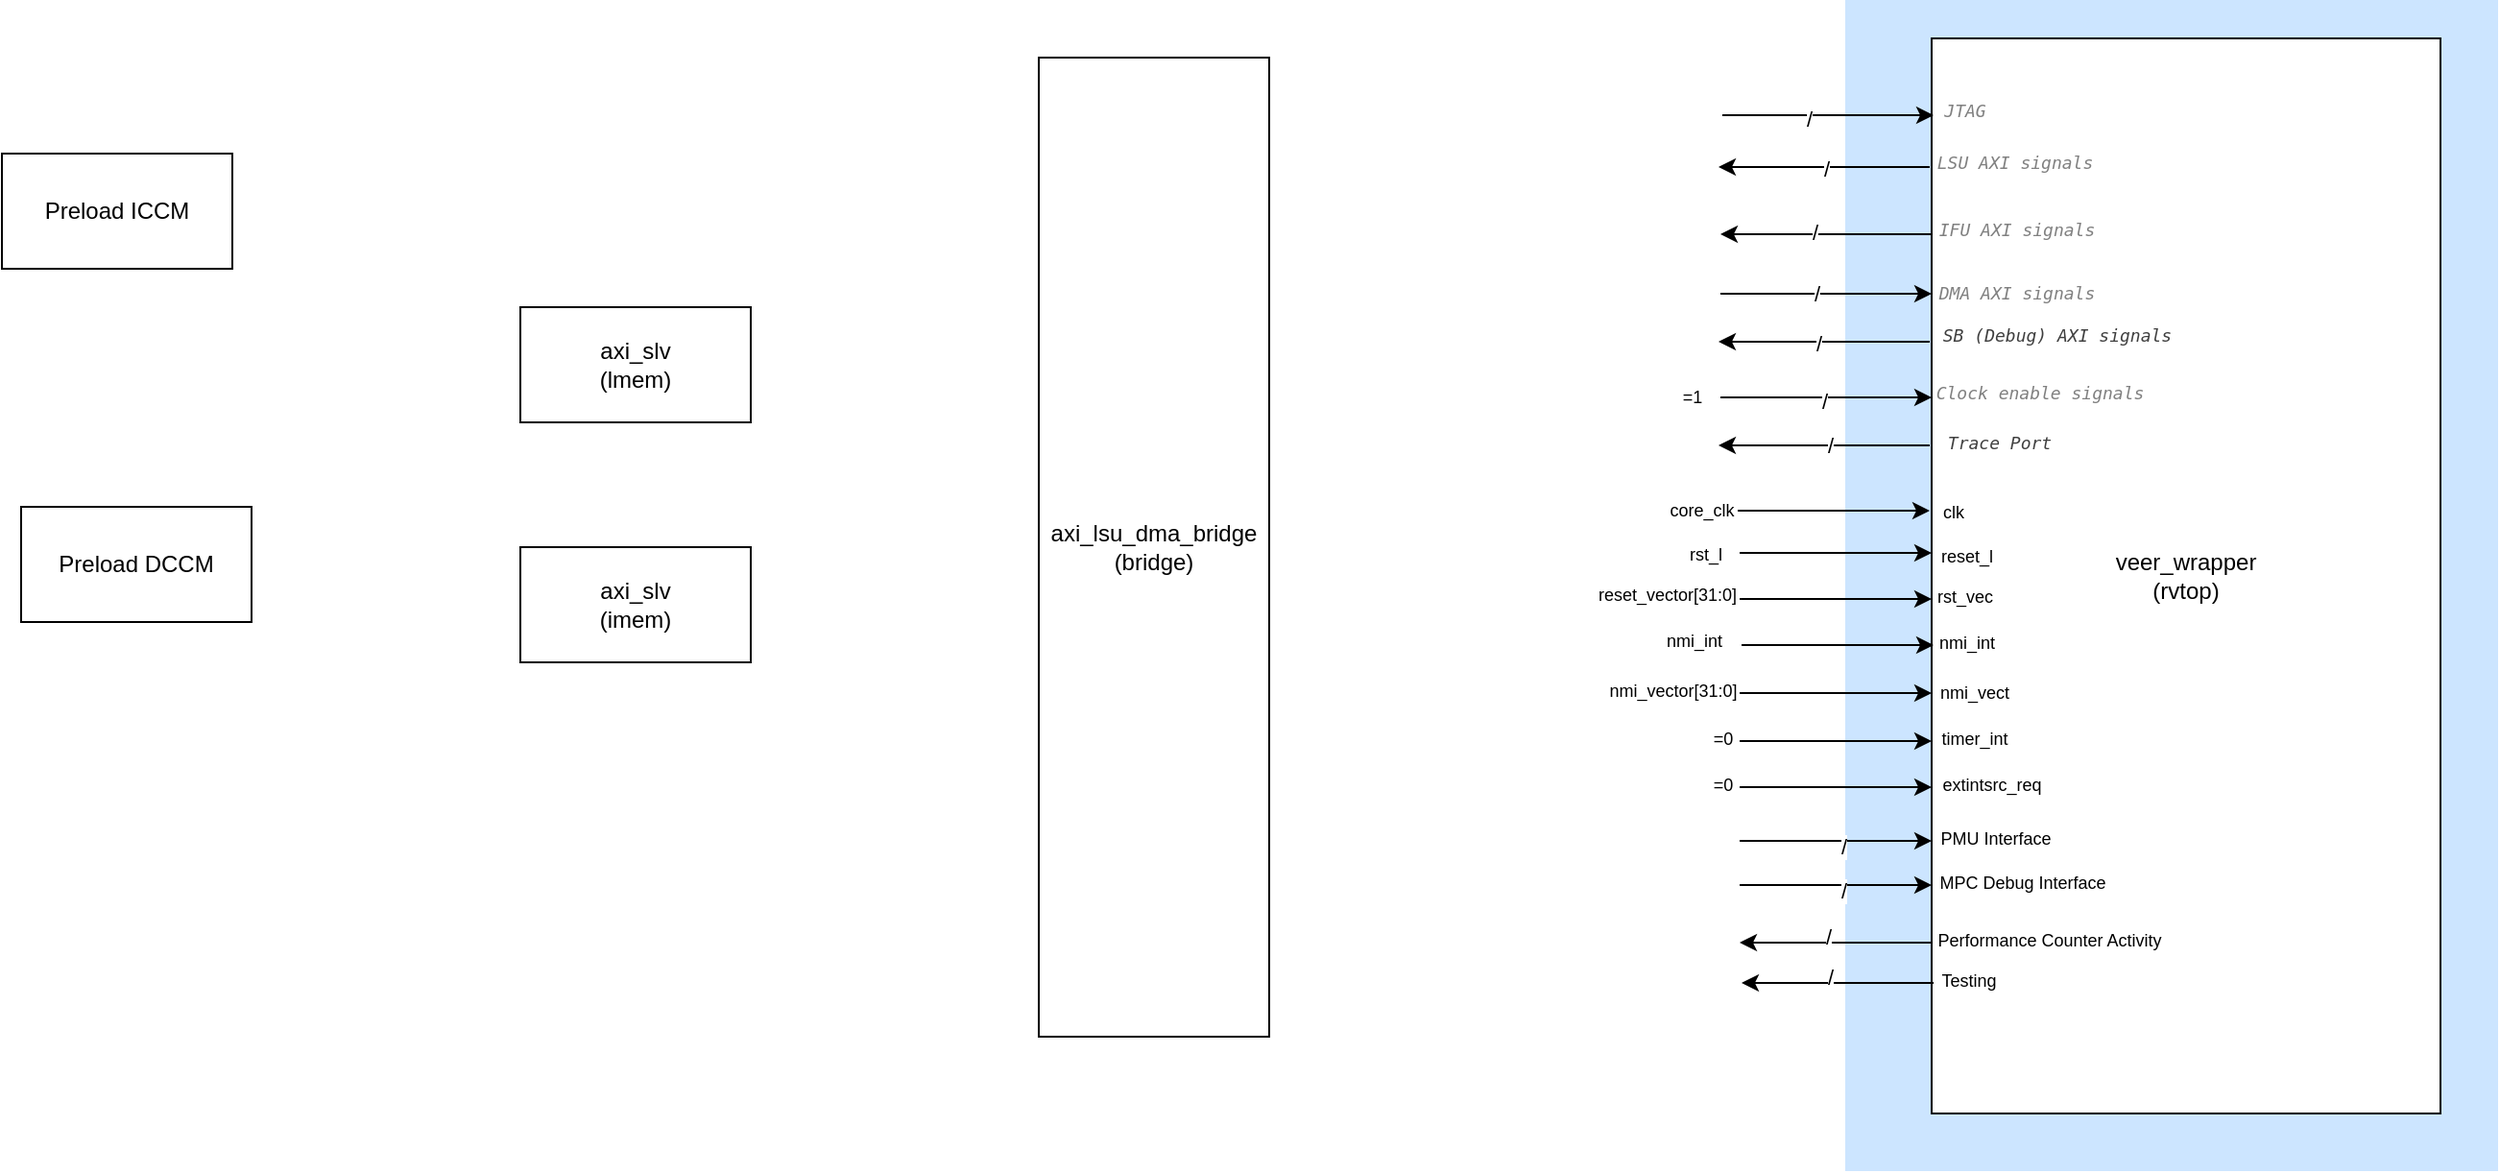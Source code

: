 <mxfile>
    <diagram id="nt68YbS16cfVSnMFpd4P" name="tb_top">
        <mxGraphModel dx="1628" dy="515" grid="1" gridSize="10" guides="1" tooltips="1" connect="1" arrows="1" fold="1" page="1" pageScale="1" pageWidth="850" pageHeight="1100" math="0" shadow="0">
            <root>
                <mxCell id="0"/>
                <mxCell id="1" parent="0"/>
                <mxCell id="70" value="" style="whiteSpace=wrap;html=1;strokeColor=none;fillColor=#CCE5FF;" parent="1" vertex="1">
                    <mxGeometry x="320" y="80" width="340" height="610" as="geometry"/>
                </mxCell>
                <mxCell id="2" value="veer_wrapper&lt;div&gt;(rvtop)&lt;/div&gt;" style="whiteSpace=wrap;html=1;" parent="1" vertex="1">
                    <mxGeometry x="365" y="100" width="265" height="560" as="geometry"/>
                </mxCell>
                <mxCell id="5" value="" style="edgeStyle=none;orthogonalLoop=1;jettySize=auto;html=1;" parent="1" edge="1">
                    <mxGeometry width="100" relative="1" as="geometry">
                        <mxPoint x="364" y="167" as="sourcePoint"/>
                        <mxPoint x="254" y="167" as="targetPoint"/>
                        <Array as="points"/>
                    </mxGeometry>
                </mxCell>
                <mxCell id="52" value="/" style="edgeLabel;html=1;align=center;verticalAlign=middle;resizable=0;points=[];" parent="5" vertex="1" connectable="0">
                    <mxGeometry x="-0.008" y="1" relative="1" as="geometry">
                        <mxPoint as="offset"/>
                    </mxGeometry>
                </mxCell>
                <mxCell id="6" value="&lt;div style=&quot;color: rgb(36, 41, 46); background-color: rgb(255, 255, 255); font-family: &amp;quot;Droid Sans Mono&amp;quot;, &amp;quot;monospace&amp;quot;, monospace; line-height: 19px; white-space-collapse: preserve;&quot;&gt;&lt;span style=&quot;color: rgb(128, 128, 128); font-style: italic;&quot;&gt;&lt;font style=&quot;font-size: 9px;&quot;&gt;LSU AXI signals&lt;/font&gt;&lt;/span&gt;&lt;/div&gt;" style="text;html=1;align=center;verticalAlign=middle;resizable=0;points=[];autosize=1;strokeColor=none;fillColor=none;" parent="1" vertex="1">
                    <mxGeometry x="358" y="149" width="100" height="30" as="geometry"/>
                </mxCell>
                <mxCell id="8" value="" style="edgeStyle=none;orthogonalLoop=1;jettySize=auto;html=1;" parent="1" edge="1">
                    <mxGeometry width="100" relative="1" as="geometry">
                        <mxPoint x="365" y="202" as="sourcePoint"/>
                        <mxPoint x="255" y="202" as="targetPoint"/>
                        <Array as="points"/>
                    </mxGeometry>
                </mxCell>
                <mxCell id="53" value="/" style="edgeLabel;html=1;align=center;verticalAlign=middle;resizable=0;points=[];" parent="8" vertex="1" connectable="0">
                    <mxGeometry x="0.11" y="-1" relative="1" as="geometry">
                        <mxPoint as="offset"/>
                    </mxGeometry>
                </mxCell>
                <mxCell id="9" value="&lt;div style=&quot;color: rgb(36, 41, 46); background-color: rgb(255, 255, 255); font-family: &amp;quot;Droid Sans Mono&amp;quot;, &amp;quot;monospace&amp;quot;, monospace; line-height: 19px; white-space-collapse: preserve;&quot;&gt;&lt;span style=&quot;color: rgb(128, 128, 128); font-style: italic;&quot;&gt;&lt;font style=&quot;font-size: 9px;&quot;&gt;IFU AXI signals&lt;/font&gt;&lt;/span&gt;&lt;/div&gt;" style="text;html=1;align=center;verticalAlign=middle;resizable=0;points=[];autosize=1;strokeColor=none;fillColor=none;" parent="1" vertex="1">
                    <mxGeometry x="359" y="184" width="100" height="30" as="geometry"/>
                </mxCell>
                <mxCell id="10" value="" style="edgeStyle=none;orthogonalLoop=1;jettySize=auto;html=1;" parent="1" edge="1">
                    <mxGeometry width="100" relative="1" as="geometry">
                        <mxPoint x="255" y="233" as="sourcePoint"/>
                        <mxPoint x="365" y="233" as="targetPoint"/>
                        <Array as="points"/>
                    </mxGeometry>
                </mxCell>
                <mxCell id="54" value="/" style="edgeLabel;html=1;align=center;verticalAlign=middle;resizable=0;points=[];" parent="10" vertex="1" connectable="0">
                    <mxGeometry x="-0.098" relative="1" as="geometry">
                        <mxPoint as="offset"/>
                    </mxGeometry>
                </mxCell>
                <mxCell id="11" value="&lt;div style=&quot;color: rgb(36, 41, 46); background-color: rgb(255, 255, 255); font-family: &amp;quot;Droid Sans Mono&amp;quot;, &amp;quot;monospace&amp;quot;, monospace; line-height: 19px; white-space-collapse: preserve;&quot;&gt;&lt;span style=&quot;color: rgb(128, 128, 128); font-style: italic;&quot;&gt;&lt;font style=&quot;font-size: 9px;&quot;&gt;DMA AXI signals&lt;/font&gt;&lt;/span&gt;&lt;/div&gt;" style="text;html=1;align=center;verticalAlign=middle;resizable=0;points=[];autosize=1;strokeColor=none;fillColor=none;" parent="1" vertex="1">
                    <mxGeometry x="359" y="217" width="100" height="30" as="geometry"/>
                </mxCell>
                <mxCell id="12" value="" style="edgeStyle=none;orthogonalLoop=1;jettySize=auto;html=1;" parent="1" edge="1">
                    <mxGeometry width="100" relative="1" as="geometry">
                        <mxPoint x="364" y="258" as="sourcePoint"/>
                        <mxPoint x="254" y="258" as="targetPoint"/>
                        <Array as="points"/>
                    </mxGeometry>
                </mxCell>
                <mxCell id="55" value="/" style="edgeLabel;html=1;align=center;verticalAlign=middle;resizable=0;points=[];" parent="12" vertex="1" connectable="0">
                    <mxGeometry x="0.067" y="1" relative="1" as="geometry">
                        <mxPoint as="offset"/>
                    </mxGeometry>
                </mxCell>
                <mxCell id="13" value="&lt;div style=&quot;color: rgb(36, 41, 46); background-color: rgb(255, 255, 255); font-family: &amp;quot;Droid Sans Mono&amp;quot;, &amp;quot;monospace&amp;quot;, monospace; line-height: 19px; white-space-collapse: preserve;&quot;&gt;&lt;span style=&quot;color: rgb(63, 63, 63); font-size: 9px; font-style: italic;&quot;&gt;SB (Debug) AXI signals&lt;/span&gt;&lt;/div&gt;" style="text;html=1;align=center;verticalAlign=middle;resizable=0;points=[];autosize=1;strokeColor=none;fillColor=none;" parent="1" vertex="1">
                    <mxGeometry x="360" y="239" width="140" height="30" as="geometry"/>
                </mxCell>
                <mxCell id="14" value="" style="edgeStyle=none;orthogonalLoop=1;jettySize=auto;html=1;" parent="1" edge="1">
                    <mxGeometry width="100" relative="1" as="geometry">
                        <mxPoint x="264" y="346" as="sourcePoint"/>
                        <mxPoint x="364" y="346" as="targetPoint"/>
                        <Array as="points"/>
                    </mxGeometry>
                </mxCell>
                <mxCell id="15" value="&lt;font style=&quot;font-size: 9px;&quot;&gt;clk&lt;/font&gt;" style="text;html=1;align=center;verticalAlign=middle;resizable=0;points=[];autosize=1;strokeColor=none;fillColor=none;" parent="1" vertex="1">
                    <mxGeometry x="361" y="331" width="30" height="30" as="geometry"/>
                </mxCell>
                <mxCell id="20" value="" style="edgeStyle=none;orthogonalLoop=1;jettySize=auto;html=1;" parent="1" edge="1">
                    <mxGeometry width="100" relative="1" as="geometry">
                        <mxPoint x="265" y="368" as="sourcePoint"/>
                        <mxPoint x="365" y="368" as="targetPoint"/>
                        <Array as="points"/>
                    </mxGeometry>
                </mxCell>
                <mxCell id="21" value="&lt;font style=&quot;font-size: 9px;&quot;&gt;reset_l&lt;/font&gt;" style="text;html=1;align=center;verticalAlign=middle;resizable=0;points=[];autosize=1;strokeColor=none;fillColor=none;" parent="1" vertex="1">
                    <mxGeometry x="358" y="354" width="50" height="30" as="geometry"/>
                </mxCell>
                <mxCell id="22" value="" style="edgeStyle=none;orthogonalLoop=1;jettySize=auto;html=1;" parent="1" edge="1">
                    <mxGeometry width="100" relative="1" as="geometry">
                        <mxPoint x="265" y="392" as="sourcePoint"/>
                        <mxPoint x="365" y="392" as="targetPoint"/>
                        <Array as="points"/>
                    </mxGeometry>
                </mxCell>
                <mxCell id="23" value="&lt;font style=&quot;font-size: 9px;&quot;&gt;rst_vec&lt;/font&gt;" style="text;html=1;align=center;verticalAlign=middle;resizable=0;points=[];autosize=1;strokeColor=none;fillColor=none;" parent="1" vertex="1">
                    <mxGeometry x="357" y="375" width="50" height="30" as="geometry"/>
                </mxCell>
                <mxCell id="24" value="" style="edgeStyle=none;orthogonalLoop=1;jettySize=auto;html=1;" parent="1" edge="1">
                    <mxGeometry width="100" relative="1" as="geometry">
                        <mxPoint x="266" y="416" as="sourcePoint"/>
                        <mxPoint x="366" y="416" as="targetPoint"/>
                        <Array as="points"/>
                    </mxGeometry>
                </mxCell>
                <mxCell id="25" value="&lt;font style=&quot;font-size: 9px;&quot;&gt;nmi_int&lt;/font&gt;" style="text;html=1;align=center;verticalAlign=middle;resizable=0;points=[];autosize=1;strokeColor=none;fillColor=none;" parent="1" vertex="1">
                    <mxGeometry x="358" y="399" width="50" height="30" as="geometry"/>
                </mxCell>
                <mxCell id="26" value="" style="edgeStyle=none;orthogonalLoop=1;jettySize=auto;html=1;" parent="1" edge="1">
                    <mxGeometry width="100" relative="1" as="geometry">
                        <mxPoint x="265" y="441" as="sourcePoint"/>
                        <mxPoint x="365" y="441" as="targetPoint"/>
                        <Array as="points"/>
                    </mxGeometry>
                </mxCell>
                <mxCell id="27" value="&lt;font style=&quot;font-size: 9px;&quot;&gt;nmi_vect&lt;/font&gt;" style="text;html=1;align=center;verticalAlign=middle;resizable=0;points=[];autosize=1;strokeColor=none;fillColor=none;" parent="1" vertex="1">
                    <mxGeometry x="357" y="425" width="60" height="30" as="geometry"/>
                </mxCell>
                <mxCell id="31" value="&lt;font style=&quot;font-size: 9px;&quot;&gt;core_clk&lt;/font&gt;" style="text;html=1;align=center;verticalAlign=middle;resizable=0;points=[];autosize=1;strokeColor=none;fillColor=none;" parent="1" vertex="1">
                    <mxGeometry x="215" y="330" width="60" height="30" as="geometry"/>
                </mxCell>
                <mxCell id="32" value="&lt;font style=&quot;font-size: 9px;&quot;&gt;rst_l&lt;/font&gt;" style="text;html=1;align=center;verticalAlign=middle;resizable=0;points=[];autosize=1;strokeColor=none;fillColor=none;" parent="1" vertex="1">
                    <mxGeometry x="227" y="353" width="40" height="30" as="geometry"/>
                </mxCell>
                <mxCell id="33" value="&lt;font style=&quot;font-size: 9px;&quot;&gt;reset_vector[31:0]&lt;/font&gt;" style="text;html=1;align=center;verticalAlign=middle;resizable=0;points=[];autosize=1;strokeColor=none;fillColor=none;" parent="1" vertex="1">
                    <mxGeometry x="177" y="374" width="100" height="30" as="geometry"/>
                </mxCell>
                <mxCell id="34" value="&lt;font style=&quot;font-size: 9px;&quot;&gt;nmi_int&lt;/font&gt;" style="text;html=1;align=center;verticalAlign=middle;resizable=0;points=[];autosize=1;strokeColor=none;fillColor=none;" parent="1" vertex="1">
                    <mxGeometry x="216" y="398" width="50" height="30" as="geometry"/>
                </mxCell>
                <mxCell id="35" value="&lt;font style=&quot;font-size: 9px;&quot;&gt;nmi_vector[31:0]&lt;/font&gt;" style="text;html=1;align=center;verticalAlign=middle;resizable=0;points=[];autosize=1;strokeColor=none;fillColor=none;" parent="1" vertex="1">
                    <mxGeometry x="185" y="424" width="90" height="30" as="geometry"/>
                </mxCell>
                <mxCell id="37" value="" style="edgeStyle=none;orthogonalLoop=1;jettySize=auto;html=1;" parent="1" edge="1">
                    <mxGeometry width="100" relative="1" as="geometry">
                        <mxPoint x="256" y="140" as="sourcePoint"/>
                        <mxPoint x="366" y="140" as="targetPoint"/>
                        <Array as="points"/>
                    </mxGeometry>
                </mxCell>
                <mxCell id="51" value="/" style="edgeLabel;html=1;align=center;verticalAlign=middle;resizable=0;points=[];" parent="37" vertex="1" connectable="0">
                    <mxGeometry x="-0.179" y="-2" relative="1" as="geometry">
                        <mxPoint as="offset"/>
                    </mxGeometry>
                </mxCell>
                <mxCell id="38" value="&lt;div style=&quot;color: rgb(36, 41, 46); background-color: rgb(255, 255, 255); font-family: &amp;quot;Droid Sans Mono&amp;quot;, &amp;quot;monospace&amp;quot;, monospace; line-height: 19px; white-space-collapse: preserve;&quot;&gt;&lt;span style=&quot;color: rgb(128, 128, 128); font-style: italic;&quot;&gt;&lt;font style=&quot;font-size: 9px;&quot;&gt;JTAG&lt;/font&gt;&lt;/span&gt;&lt;/div&gt;" style="text;html=1;align=center;verticalAlign=middle;resizable=0;points=[];autosize=1;strokeColor=none;fillColor=none;" parent="1" vertex="1">
                    <mxGeometry x="357" y="122" width="50" height="30" as="geometry"/>
                </mxCell>
                <mxCell id="39" value="" style="edgeStyle=none;orthogonalLoop=1;jettySize=auto;html=1;" parent="1" edge="1">
                    <mxGeometry width="100" relative="1" as="geometry">
                        <mxPoint x="255" y="287" as="sourcePoint"/>
                        <mxPoint x="365" y="287" as="targetPoint"/>
                        <Array as="points"/>
                    </mxGeometry>
                </mxCell>
                <mxCell id="56" value="/" style="edgeLabel;html=1;align=center;verticalAlign=middle;resizable=0;points=[];" parent="39" vertex="1" connectable="0">
                    <mxGeometry x="-0.023" y="-2" relative="1" as="geometry">
                        <mxPoint as="offset"/>
                    </mxGeometry>
                </mxCell>
                <mxCell id="40" value="&lt;div style=&quot;color: rgb(36, 41, 46); background-color: rgb(255, 255, 255); font-family: &amp;quot;Droid Sans Mono&amp;quot;, &amp;quot;monospace&amp;quot;, monospace; line-height: 19px; white-space-collapse: preserve;&quot;&gt;&lt;span style=&quot;color: rgb(128, 128, 128); font-style: italic;&quot;&gt;&lt;font style=&quot;font-size: 9px;&quot;&gt;Clock enable signals&lt;/font&gt;&lt;/span&gt;&lt;/div&gt;" style="text;html=1;align=center;verticalAlign=middle;resizable=0;points=[];autosize=1;strokeColor=none;fillColor=none;" parent="1" vertex="1">
                    <mxGeometry x="356" y="269" width="130" height="30" as="geometry"/>
                </mxCell>
                <mxCell id="41" value="&lt;font style=&quot;font-size: 9px;&quot;&gt;=1&lt;/font&gt;" style="text;html=1;align=center;verticalAlign=middle;resizable=0;points=[];autosize=1;strokeColor=none;fillColor=none;" parent="1" vertex="1">
                    <mxGeometry x="225" y="271" width="30" height="30" as="geometry"/>
                </mxCell>
                <mxCell id="42" value="" style="edgeStyle=none;orthogonalLoop=1;jettySize=auto;html=1;" parent="1" edge="1">
                    <mxGeometry width="100" relative="1" as="geometry">
                        <mxPoint x="265" y="466" as="sourcePoint"/>
                        <mxPoint x="365" y="466" as="targetPoint"/>
                        <Array as="points"/>
                    </mxGeometry>
                </mxCell>
                <mxCell id="43" value="&lt;font style=&quot;font-size: 9px;&quot;&gt;timer_int&lt;/font&gt;" style="text;html=1;align=center;verticalAlign=middle;resizable=0;points=[];autosize=1;strokeColor=none;fillColor=none;" parent="1" vertex="1">
                    <mxGeometry x="357" y="449" width="60" height="30" as="geometry"/>
                </mxCell>
                <mxCell id="44" value="&lt;font style=&quot;font-size: 9px;&quot;&gt;=0&lt;/font&gt;" style="text;html=1;align=center;verticalAlign=middle;resizable=0;points=[];autosize=1;strokeColor=none;fillColor=none;" parent="1" vertex="1">
                    <mxGeometry x="241" y="449" width="30" height="30" as="geometry"/>
                </mxCell>
                <mxCell id="45" value="" style="edgeStyle=none;orthogonalLoop=1;jettySize=auto;html=1;" parent="1" edge="1">
                    <mxGeometry width="100" relative="1" as="geometry">
                        <mxPoint x="265" y="490" as="sourcePoint"/>
                        <mxPoint x="365" y="490" as="targetPoint"/>
                        <Array as="points"/>
                    </mxGeometry>
                </mxCell>
                <mxCell id="46" value="&lt;font style=&quot;font-size: 9px;&quot;&gt;extintsrc_req&lt;/font&gt;" style="text;html=1;align=center;verticalAlign=middle;resizable=0;points=[];autosize=1;strokeColor=none;fillColor=none;" parent="1" vertex="1">
                    <mxGeometry x="356" y="473" width="80" height="30" as="geometry"/>
                </mxCell>
                <mxCell id="47" value="&lt;font style=&quot;font-size: 9px;&quot;&gt;=0&lt;/font&gt;" style="text;html=1;align=center;verticalAlign=middle;resizable=0;points=[];autosize=1;strokeColor=none;fillColor=none;" parent="1" vertex="1">
                    <mxGeometry x="241" y="473" width="30" height="30" as="geometry"/>
                </mxCell>
                <mxCell id="49" value="" style="edgeStyle=none;orthogonalLoop=1;jettySize=auto;html=1;" parent="1" edge="1">
                    <mxGeometry width="100" relative="1" as="geometry">
                        <mxPoint x="364" y="312" as="sourcePoint"/>
                        <mxPoint x="254" y="312" as="targetPoint"/>
                        <Array as="points"/>
                    </mxGeometry>
                </mxCell>
                <mxCell id="57" value="/" style="edgeLabel;html=1;align=center;verticalAlign=middle;resizable=0;points=[];" parent="49" vertex="1" connectable="0">
                    <mxGeometry x="-0.058" relative="1" as="geometry">
                        <mxPoint as="offset"/>
                    </mxGeometry>
                </mxCell>
                <mxCell id="50" value="&lt;div style=&quot;color: rgb(36, 41, 46); background-color: rgb(255, 255, 255); font-family: &amp;quot;Droid Sans Mono&amp;quot;, &amp;quot;monospace&amp;quot;, monospace; line-height: 19px; white-space-collapse: preserve;&quot;&gt;&lt;span style=&quot;color: rgb(63, 63, 63); font-size: 9px; font-style: italic;&quot;&gt;Trace Port&lt;/span&gt;&lt;/div&gt;" style="text;html=1;align=center;verticalAlign=middle;resizable=0;points=[];autosize=1;strokeColor=none;fillColor=none;" parent="1" vertex="1">
                    <mxGeometry x="360" y="295" width="80" height="30" as="geometry"/>
                </mxCell>
                <mxCell id="58" value="" style="edgeStyle=none;orthogonalLoop=1;jettySize=auto;html=1;" parent="1" edge="1">
                    <mxGeometry width="100" relative="1" as="geometry">
                        <mxPoint x="265" y="541" as="sourcePoint"/>
                        <mxPoint x="365" y="541" as="targetPoint"/>
                        <Array as="points"/>
                    </mxGeometry>
                </mxCell>
                <mxCell id="60" value="/" style="edgeLabel;html=1;align=center;verticalAlign=middle;resizable=0;points=[];" parent="58" vertex="1" connectable="0">
                    <mxGeometry x="0.082" y="-3" relative="1" as="geometry">
                        <mxPoint as="offset"/>
                    </mxGeometry>
                </mxCell>
                <mxCell id="59" value="&lt;font style=&quot;font-size: 9px;&quot;&gt;MPC Debug Interface&lt;/font&gt;" style="text;html=1;align=center;verticalAlign=middle;resizable=0;points=[];autosize=1;strokeColor=none;fillColor=none;" parent="1" vertex="1">
                    <mxGeometry x="357" y="524" width="110" height="30" as="geometry"/>
                </mxCell>
                <mxCell id="61" value="" style="edgeStyle=none;orthogonalLoop=1;jettySize=auto;html=1;" parent="1" edge="1">
                    <mxGeometry width="100" relative="1" as="geometry">
                        <mxPoint x="265" y="518" as="sourcePoint"/>
                        <mxPoint x="365" y="518" as="targetPoint"/>
                        <Array as="points"/>
                    </mxGeometry>
                </mxCell>
                <mxCell id="62" value="/" style="edgeLabel;html=1;align=center;verticalAlign=middle;resizable=0;points=[];" parent="61" vertex="1" connectable="0">
                    <mxGeometry x="0.082" y="-3" relative="1" as="geometry">
                        <mxPoint as="offset"/>
                    </mxGeometry>
                </mxCell>
                <mxCell id="63" value="&lt;font style=&quot;font-size: 9px;&quot;&gt;PMU Interface&lt;/font&gt;" style="text;html=1;align=center;verticalAlign=middle;resizable=0;points=[];autosize=1;strokeColor=none;fillColor=none;" parent="1" vertex="1">
                    <mxGeometry x="358" y="501" width="80" height="30" as="geometry"/>
                </mxCell>
                <mxCell id="64" value="" style="edgeStyle=none;orthogonalLoop=1;jettySize=auto;html=1;" parent="1" edge="1">
                    <mxGeometry width="100" relative="1" as="geometry">
                        <mxPoint x="365" y="571" as="sourcePoint"/>
                        <mxPoint x="265" y="571" as="targetPoint"/>
                        <Array as="points"/>
                    </mxGeometry>
                </mxCell>
                <mxCell id="65" value="/" style="edgeLabel;html=1;align=center;verticalAlign=middle;resizable=0;points=[];" parent="64" vertex="1" connectable="0">
                    <mxGeometry x="0.082" y="-3" relative="1" as="geometry">
                        <mxPoint as="offset"/>
                    </mxGeometry>
                </mxCell>
                <mxCell id="66" value="&lt;font style=&quot;font-size: 9px;&quot;&gt;Performance Counter Activity&lt;/font&gt;" style="text;html=1;align=center;verticalAlign=middle;resizable=0;points=[];autosize=1;strokeColor=none;fillColor=none;" parent="1" vertex="1">
                    <mxGeometry x="356" y="554" width="140" height="30" as="geometry"/>
                </mxCell>
                <mxCell id="67" value="" style="edgeStyle=none;orthogonalLoop=1;jettySize=auto;html=1;" parent="1" edge="1">
                    <mxGeometry width="100" relative="1" as="geometry">
                        <mxPoint x="366" y="592" as="sourcePoint"/>
                        <mxPoint x="266" y="592" as="targetPoint"/>
                        <Array as="points"/>
                    </mxGeometry>
                </mxCell>
                <mxCell id="68" value="/" style="edgeLabel;html=1;align=center;verticalAlign=middle;resizable=0;points=[];" parent="67" vertex="1" connectable="0">
                    <mxGeometry x="0.082" y="-3" relative="1" as="geometry">
                        <mxPoint as="offset"/>
                    </mxGeometry>
                </mxCell>
                <mxCell id="69" value="&lt;font style=&quot;font-size: 9px;&quot;&gt;Testing&lt;/font&gt;" style="text;html=1;align=center;verticalAlign=middle;resizable=0;points=[];autosize=1;strokeColor=none;fillColor=none;" parent="1" vertex="1">
                    <mxGeometry x="359" y="575" width="50" height="30" as="geometry"/>
                </mxCell>
                <mxCell id="71" value="axi_lsu_dma_bridge&lt;div&gt;(bridge)&lt;/div&gt;" style="whiteSpace=wrap;html=1;" vertex="1" parent="1">
                    <mxGeometry x="-100" y="110" width="120" height="510" as="geometry"/>
                </mxCell>
                <mxCell id="75" value="&lt;span style=&quot;color: rgb(0, 0, 0); text-wrap-mode: nowrap;&quot;&gt;axi_slv&lt;/span&gt;&lt;div style=&quot;text-wrap-mode: nowrap;&quot;&gt;(lmem)&lt;/div&gt;" style="whiteSpace=wrap;html=1;" vertex="1" parent="1">
                    <mxGeometry x="-370" y="240" width="120" height="60" as="geometry"/>
                </mxCell>
                <mxCell id="76" value="&lt;span style=&quot;color: rgb(0, 0, 0); text-wrap-mode: nowrap;&quot;&gt;axi_slv&lt;/span&gt;&lt;div style=&quot;text-wrap-mode: nowrap;&quot;&gt;(imem)&lt;/div&gt;" style="whiteSpace=wrap;html=1;" vertex="1" parent="1">
                    <mxGeometry x="-370" y="365" width="120" height="60" as="geometry"/>
                </mxCell>
                <mxCell id="77" value="&lt;span style=&quot;text-wrap-mode: nowrap;&quot;&gt;Preload ICCM&lt;/span&gt;" style="whiteSpace=wrap;html=1;" vertex="1" parent="1">
                    <mxGeometry x="-640" y="160" width="120" height="60" as="geometry"/>
                </mxCell>
                <mxCell id="78" value="&lt;span style=&quot;text-wrap-mode: nowrap;&quot;&gt;Preload DCCM&lt;/span&gt;" style="whiteSpace=wrap;html=1;" vertex="1" parent="1">
                    <mxGeometry x="-630" y="344" width="120" height="60" as="geometry"/>
                </mxCell>
            </root>
        </mxGraphModel>
    </diagram>
</mxfile>